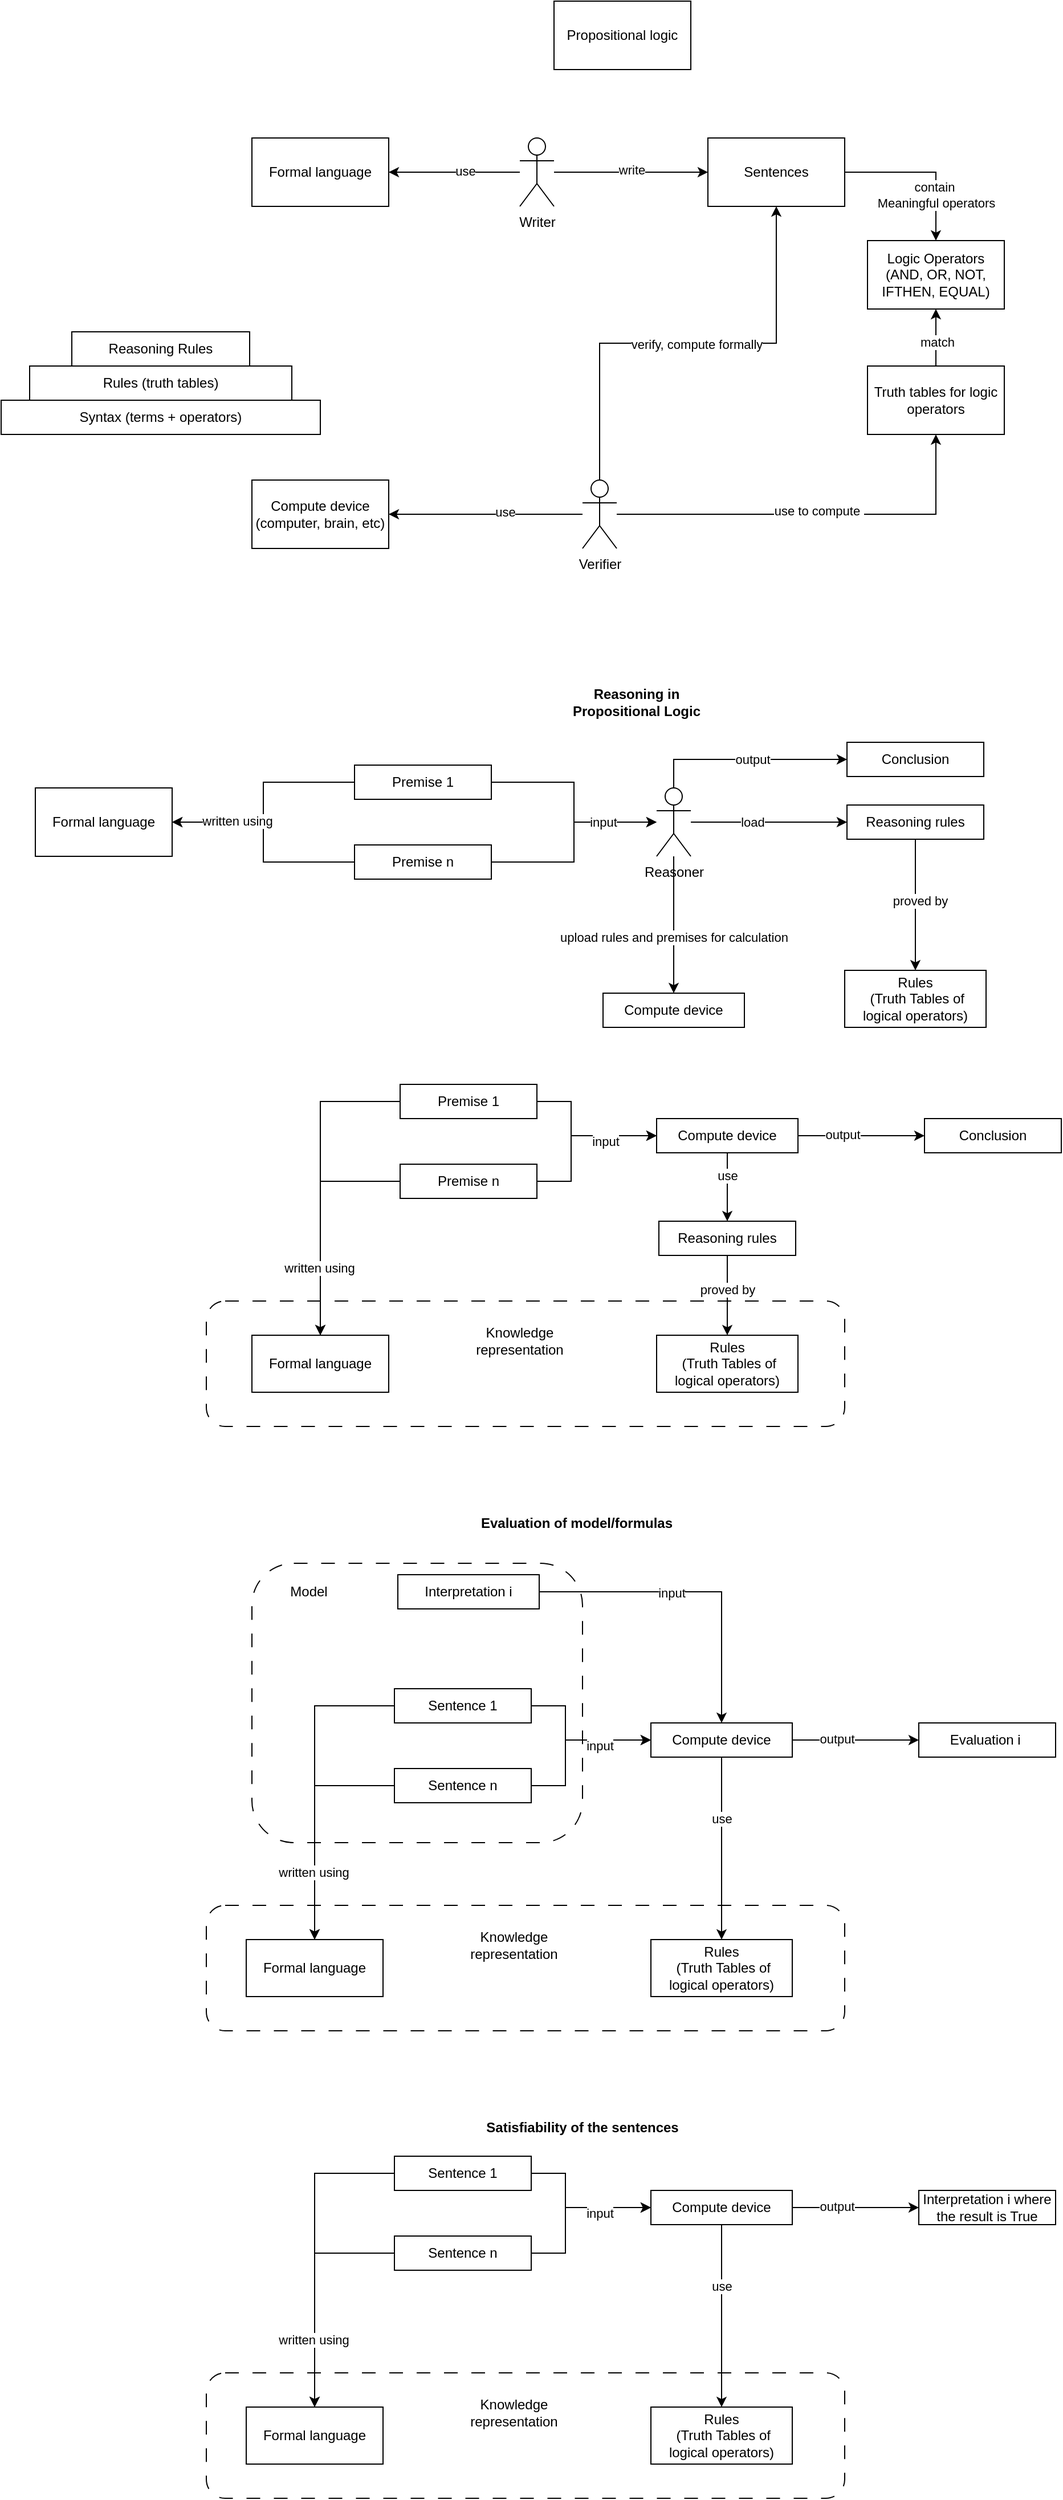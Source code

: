 <mxfile version="25.0.0">
  <diagram name="Page-1" id="LTAM06_SnJjzPH0YoZ9g">
    <mxGraphModel dx="2096" dy="942" grid="1" gridSize="10" guides="1" tooltips="1" connect="1" arrows="1" fold="1" page="1" pageScale="1" pageWidth="827" pageHeight="1169" math="0" shadow="0">
      <root>
        <mxCell id="0" />
        <mxCell id="1" parent="0" />
        <mxCell id="bEHOcinHx2GO_Jd9N_kA-4" style="edgeStyle=orthogonalEdgeStyle;rounded=0;orthogonalLoop=1;jettySize=auto;html=1;" parent="1" source="bEHOcinHx2GO_Jd9N_kA-1" target="bEHOcinHx2GO_Jd9N_kA-2" edge="1">
          <mxGeometry relative="1" as="geometry" />
        </mxCell>
        <mxCell id="bEHOcinHx2GO_Jd9N_kA-5" value="use" style="edgeLabel;html=1;align=center;verticalAlign=middle;resizable=0;points=[];" parent="bEHOcinHx2GO_Jd9N_kA-4" vertex="1" connectable="0">
          <mxGeometry x="-0.162" y="-1" relative="1" as="geometry">
            <mxPoint as="offset" />
          </mxGeometry>
        </mxCell>
        <mxCell id="bEHOcinHx2GO_Jd9N_kA-6" style="edgeStyle=orthogonalEdgeStyle;rounded=0;orthogonalLoop=1;jettySize=auto;html=1;" parent="1" source="bEHOcinHx2GO_Jd9N_kA-1" target="bEHOcinHx2GO_Jd9N_kA-3" edge="1">
          <mxGeometry relative="1" as="geometry">
            <mxPoint x="455" y="200" as="targetPoint" />
          </mxGeometry>
        </mxCell>
        <mxCell id="bEHOcinHx2GO_Jd9N_kA-7" value="write" style="edgeLabel;html=1;align=center;verticalAlign=middle;resizable=0;points=[];" parent="bEHOcinHx2GO_Jd9N_kA-6" vertex="1" connectable="0">
          <mxGeometry y="2" relative="1" as="geometry">
            <mxPoint as="offset" />
          </mxGeometry>
        </mxCell>
        <mxCell id="bEHOcinHx2GO_Jd9N_kA-1" value="Writer" style="shape=umlActor;verticalLabelPosition=bottom;verticalAlign=top;html=1;outlineConnect=0;" parent="1" vertex="1">
          <mxGeometry x="275" y="170" width="30" height="60" as="geometry" />
        </mxCell>
        <mxCell id="bEHOcinHx2GO_Jd9N_kA-2" value="Formal language" style="rounded=0;whiteSpace=wrap;html=1;" parent="1" vertex="1">
          <mxGeometry x="40" y="170" width="120" height="60" as="geometry" />
        </mxCell>
        <mxCell id="PPRwT2o1y2Lo-lwHDNqp-7" style="edgeStyle=orthogonalEdgeStyle;rounded=0;orthogonalLoop=1;jettySize=auto;html=1;" edge="1" parent="1" source="bEHOcinHx2GO_Jd9N_kA-3" target="PPRwT2o1y2Lo-lwHDNqp-6">
          <mxGeometry relative="1" as="geometry" />
        </mxCell>
        <mxCell id="PPRwT2o1y2Lo-lwHDNqp-8" value="contain&amp;nbsp;&lt;div&gt;Meaningful operators&lt;/div&gt;" style="edgeLabel;html=1;align=center;verticalAlign=middle;resizable=0;points=[];" vertex="1" connectable="0" parent="PPRwT2o1y2Lo-lwHDNqp-7">
          <mxGeometry x="-0.043" y="-1" relative="1" as="geometry">
            <mxPoint x="13" y="19" as="offset" />
          </mxGeometry>
        </mxCell>
        <mxCell id="bEHOcinHx2GO_Jd9N_kA-3" value="Sentences" style="rounded=0;whiteSpace=wrap;html=1;" parent="1" vertex="1">
          <mxGeometry x="440" y="170" width="120" height="60" as="geometry" />
        </mxCell>
        <mxCell id="bEHOcinHx2GO_Jd9N_kA-8" value="Propositional logic" style="rounded=0;whiteSpace=wrap;html=1;" parent="1" vertex="1">
          <mxGeometry x="305" y="50" width="120" height="60" as="geometry" />
        </mxCell>
        <mxCell id="bEHOcinHx2GO_Jd9N_kA-9" value="Compute device (computer, brain, etc)" style="rounded=0;whiteSpace=wrap;html=1;" parent="1" vertex="1">
          <mxGeometry x="40" y="470" width="120" height="60" as="geometry" />
        </mxCell>
        <mxCell id="bEHOcinHx2GO_Jd9N_kA-16" style="edgeStyle=orthogonalEdgeStyle;rounded=0;orthogonalLoop=1;jettySize=auto;html=1;" parent="1" source="bEHOcinHx2GO_Jd9N_kA-13" target="bEHOcinHx2GO_Jd9N_kA-9" edge="1">
          <mxGeometry relative="1" as="geometry" />
        </mxCell>
        <mxCell id="bEHOcinHx2GO_Jd9N_kA-17" value="use" style="edgeLabel;html=1;align=center;verticalAlign=middle;resizable=0;points=[];" parent="bEHOcinHx2GO_Jd9N_kA-16" vertex="1" connectable="0">
          <mxGeometry x="-0.2" y="-2" relative="1" as="geometry">
            <mxPoint as="offset" />
          </mxGeometry>
        </mxCell>
        <mxCell id="PPRwT2o1y2Lo-lwHDNqp-12" style="edgeStyle=orthogonalEdgeStyle;rounded=0;orthogonalLoop=1;jettySize=auto;html=1;entryX=0.5;entryY=1;entryDx=0;entryDy=0;" edge="1" parent="1" source="bEHOcinHx2GO_Jd9N_kA-13" target="PPRwT2o1y2Lo-lwHDNqp-9">
          <mxGeometry relative="1" as="geometry" />
        </mxCell>
        <mxCell id="PPRwT2o1y2Lo-lwHDNqp-13" value="use to compute&amp;nbsp;" style="edgeLabel;html=1;align=center;verticalAlign=middle;resizable=0;points=[];" vertex="1" connectable="0" parent="PPRwT2o1y2Lo-lwHDNqp-12">
          <mxGeometry x="0.011" y="3" relative="1" as="geometry">
            <mxPoint as="offset" />
          </mxGeometry>
        </mxCell>
        <mxCell id="PPRwT2o1y2Lo-lwHDNqp-14" style="edgeStyle=orthogonalEdgeStyle;rounded=0;orthogonalLoop=1;jettySize=auto;html=1;exitX=0.5;exitY=0;exitDx=0;exitDy=0;exitPerimeter=0;" edge="1" parent="1" source="bEHOcinHx2GO_Jd9N_kA-13" target="bEHOcinHx2GO_Jd9N_kA-3">
          <mxGeometry relative="1" as="geometry">
            <mxPoint x="330" y="440" as="sourcePoint" />
            <mxPoint x="470" y="170" as="targetPoint" />
          </mxGeometry>
        </mxCell>
        <mxCell id="PPRwT2o1y2Lo-lwHDNqp-15" value="verify, compute formally" style="edgeLabel;html=1;align=center;verticalAlign=middle;resizable=0;points=[];" vertex="1" connectable="0" parent="PPRwT2o1y2Lo-lwHDNqp-14">
          <mxGeometry x="0.038" y="-1" relative="1" as="geometry">
            <mxPoint as="offset" />
          </mxGeometry>
        </mxCell>
        <mxCell id="bEHOcinHx2GO_Jd9N_kA-13" value="Verifier" style="shape=umlActor;verticalLabelPosition=bottom;verticalAlign=top;html=1;outlineConnect=0;" parent="1" vertex="1">
          <mxGeometry x="330" y="470" width="30" height="60" as="geometry" />
        </mxCell>
        <mxCell id="PPRwT2o1y2Lo-lwHDNqp-6" value="Logic Operators (AND, OR, NOT, IFTHEN, EQUAL)" style="rounded=0;whiteSpace=wrap;html=1;" vertex="1" parent="1">
          <mxGeometry x="580" y="260" width="120" height="60" as="geometry" />
        </mxCell>
        <mxCell id="PPRwT2o1y2Lo-lwHDNqp-10" style="edgeStyle=orthogonalEdgeStyle;rounded=0;orthogonalLoop=1;jettySize=auto;html=1;entryX=0.5;entryY=1;entryDx=0;entryDy=0;" edge="1" parent="1" source="PPRwT2o1y2Lo-lwHDNqp-9" target="PPRwT2o1y2Lo-lwHDNqp-6">
          <mxGeometry relative="1" as="geometry" />
        </mxCell>
        <mxCell id="PPRwT2o1y2Lo-lwHDNqp-11" value="match" style="edgeLabel;html=1;align=center;verticalAlign=middle;resizable=0;points=[];" vertex="1" connectable="0" parent="PPRwT2o1y2Lo-lwHDNqp-10">
          <mxGeometry x="-0.16" y="-1" relative="1" as="geometry">
            <mxPoint as="offset" />
          </mxGeometry>
        </mxCell>
        <mxCell id="PPRwT2o1y2Lo-lwHDNqp-9" value="Truth tables for logic operators" style="rounded=0;whiteSpace=wrap;html=1;" vertex="1" parent="1">
          <mxGeometry x="580" y="370" width="120" height="60" as="geometry" />
        </mxCell>
        <mxCell id="PPRwT2o1y2Lo-lwHDNqp-46" style="edgeStyle=orthogonalEdgeStyle;rounded=0;orthogonalLoop=1;jettySize=auto;html=1;" edge="1" parent="1" source="PPRwT2o1y2Lo-lwHDNqp-16" target="PPRwT2o1y2Lo-lwHDNqp-45">
          <mxGeometry relative="1" as="geometry" />
        </mxCell>
        <mxCell id="PPRwT2o1y2Lo-lwHDNqp-16" value="Premise 1" style="rounded=0;whiteSpace=wrap;html=1;" vertex="1" parent="1">
          <mxGeometry x="130" y="720" width="120" height="30" as="geometry" />
        </mxCell>
        <mxCell id="PPRwT2o1y2Lo-lwHDNqp-47" style="edgeStyle=orthogonalEdgeStyle;rounded=0;orthogonalLoop=1;jettySize=auto;html=1;" edge="1" parent="1" source="PPRwT2o1y2Lo-lwHDNqp-17" target="PPRwT2o1y2Lo-lwHDNqp-45">
          <mxGeometry relative="1" as="geometry" />
        </mxCell>
        <mxCell id="PPRwT2o1y2Lo-lwHDNqp-48" value="written using" style="edgeLabel;html=1;align=center;verticalAlign=middle;resizable=0;points=[];" vertex="1" connectable="0" parent="PPRwT2o1y2Lo-lwHDNqp-47">
          <mxGeometry x="0.418" y="-1" relative="1" as="geometry">
            <mxPoint as="offset" />
          </mxGeometry>
        </mxCell>
        <mxCell id="PPRwT2o1y2Lo-lwHDNqp-17" value="Premise n" style="rounded=0;whiteSpace=wrap;html=1;" vertex="1" parent="1">
          <mxGeometry x="130" y="790" width="120" height="30" as="geometry" />
        </mxCell>
        <mxCell id="PPRwT2o1y2Lo-lwHDNqp-18" value="Conclusion" style="rounded=0;whiteSpace=wrap;html=1;" vertex="1" parent="1">
          <mxGeometry x="562" y="700" width="120" height="30" as="geometry" />
        </mxCell>
        <mxCell id="PPRwT2o1y2Lo-lwHDNqp-21" value="Reasoning in Propositional Logic" style="text;html=1;align=center;verticalAlign=middle;whiteSpace=wrap;rounded=0;fontStyle=1" vertex="1" parent="1">
          <mxGeometry x="305" y="650" width="145" height="30" as="geometry" />
        </mxCell>
        <mxCell id="PPRwT2o1y2Lo-lwHDNqp-22" value="Syntax (terms + operators)" style="rounded=0;whiteSpace=wrap;html=1;" vertex="1" parent="1">
          <mxGeometry x="-180" y="400" width="280" height="30" as="geometry" />
        </mxCell>
        <mxCell id="PPRwT2o1y2Lo-lwHDNqp-23" value="Rules (truth tables)" style="rounded=0;whiteSpace=wrap;html=1;" vertex="1" parent="1">
          <mxGeometry x="-155" y="370" width="230" height="30" as="geometry" />
        </mxCell>
        <mxCell id="PPRwT2o1y2Lo-lwHDNqp-24" value="Reasoning Rules" style="rounded=0;whiteSpace=wrap;html=1;" vertex="1" parent="1">
          <mxGeometry x="-118" y="340" width="156" height="30" as="geometry" />
        </mxCell>
        <mxCell id="PPRwT2o1y2Lo-lwHDNqp-38" style="edgeStyle=orthogonalEdgeStyle;rounded=0;orthogonalLoop=1;jettySize=auto;html=1;" edge="1" parent="1" source="PPRwT2o1y2Lo-lwHDNqp-26" target="PPRwT2o1y2Lo-lwHDNqp-35">
          <mxGeometry relative="1" as="geometry" />
        </mxCell>
        <mxCell id="PPRwT2o1y2Lo-lwHDNqp-39" value="proved by" style="edgeLabel;html=1;align=center;verticalAlign=middle;resizable=0;points=[];" vertex="1" connectable="0" parent="PPRwT2o1y2Lo-lwHDNqp-38">
          <mxGeometry x="-0.067" y="4" relative="1" as="geometry">
            <mxPoint as="offset" />
          </mxGeometry>
        </mxCell>
        <mxCell id="PPRwT2o1y2Lo-lwHDNqp-26" value="Reasoning rules" style="rounded=0;whiteSpace=wrap;html=1;" vertex="1" parent="1">
          <mxGeometry x="562" y="755" width="120" height="30" as="geometry" />
        </mxCell>
        <mxCell id="PPRwT2o1y2Lo-lwHDNqp-30" style="edgeStyle=orthogonalEdgeStyle;rounded=0;orthogonalLoop=1;jettySize=auto;html=1;entryX=1;entryY=0.5;entryDx=0;entryDy=0;endArrow=none;endFill=0;startArrow=classic;startFill=1;" edge="1" parent="1" source="PPRwT2o1y2Lo-lwHDNqp-27" target="PPRwT2o1y2Lo-lwHDNqp-17">
          <mxGeometry relative="1" as="geometry" />
        </mxCell>
        <mxCell id="PPRwT2o1y2Lo-lwHDNqp-31" style="edgeStyle=orthogonalEdgeStyle;rounded=0;orthogonalLoop=1;jettySize=auto;html=1;entryX=1;entryY=0.5;entryDx=0;entryDy=0;startArrow=classic;startFill=1;endArrow=none;endFill=0;" edge="1" parent="1" source="PPRwT2o1y2Lo-lwHDNqp-27" target="PPRwT2o1y2Lo-lwHDNqp-16">
          <mxGeometry relative="1" as="geometry" />
        </mxCell>
        <mxCell id="PPRwT2o1y2Lo-lwHDNqp-32" value="input" style="edgeLabel;html=1;align=center;verticalAlign=middle;resizable=0;points=[];" vertex="1" connectable="0" parent="PPRwT2o1y2Lo-lwHDNqp-31">
          <mxGeometry x="-0.322" y="2" relative="1" as="geometry">
            <mxPoint x="14" y="-2" as="offset" />
          </mxGeometry>
        </mxCell>
        <mxCell id="PPRwT2o1y2Lo-lwHDNqp-33" style="edgeStyle=orthogonalEdgeStyle;rounded=0;orthogonalLoop=1;jettySize=auto;html=1;entryX=0;entryY=0.5;entryDx=0;entryDy=0;" edge="1" parent="1" source="PPRwT2o1y2Lo-lwHDNqp-27" target="PPRwT2o1y2Lo-lwHDNqp-26">
          <mxGeometry relative="1" as="geometry" />
        </mxCell>
        <mxCell id="PPRwT2o1y2Lo-lwHDNqp-34" value="load" style="edgeLabel;html=1;align=center;verticalAlign=middle;resizable=0;points=[];" vertex="1" connectable="0" parent="PPRwT2o1y2Lo-lwHDNqp-33">
          <mxGeometry x="-0.273" y="-2" relative="1" as="geometry">
            <mxPoint x="4" y="-2" as="offset" />
          </mxGeometry>
        </mxCell>
        <mxCell id="PPRwT2o1y2Lo-lwHDNqp-40" style="edgeStyle=orthogonalEdgeStyle;rounded=0;orthogonalLoop=1;jettySize=auto;html=1;entryX=0;entryY=0.5;entryDx=0;entryDy=0;exitX=0.5;exitY=0;exitDx=0;exitDy=0;exitPerimeter=0;" edge="1" parent="1" source="PPRwT2o1y2Lo-lwHDNqp-27" target="PPRwT2o1y2Lo-lwHDNqp-18">
          <mxGeometry relative="1" as="geometry" />
        </mxCell>
        <mxCell id="PPRwT2o1y2Lo-lwHDNqp-41" value="output" style="edgeLabel;html=1;align=center;verticalAlign=middle;resizable=0;points=[];" vertex="1" connectable="0" parent="PPRwT2o1y2Lo-lwHDNqp-40">
          <mxGeometry x="-0.19" y="4" relative="1" as="geometry">
            <mxPoint x="22" y="4" as="offset" />
          </mxGeometry>
        </mxCell>
        <mxCell id="PPRwT2o1y2Lo-lwHDNqp-43" style="edgeStyle=orthogonalEdgeStyle;rounded=0;orthogonalLoop=1;jettySize=auto;html=1;" edge="1" parent="1" source="PPRwT2o1y2Lo-lwHDNqp-27" target="PPRwT2o1y2Lo-lwHDNqp-42">
          <mxGeometry relative="1" as="geometry" />
        </mxCell>
        <mxCell id="PPRwT2o1y2Lo-lwHDNqp-44" value="upload rules and premises for calculation" style="edgeLabel;html=1;align=center;verticalAlign=middle;resizable=0;points=[];" vertex="1" connectable="0" parent="PPRwT2o1y2Lo-lwHDNqp-43">
          <mxGeometry x="0.171" relative="1" as="geometry">
            <mxPoint as="offset" />
          </mxGeometry>
        </mxCell>
        <mxCell id="PPRwT2o1y2Lo-lwHDNqp-27" value="Reasoner" style="shape=umlActor;verticalLabelPosition=bottom;verticalAlign=top;html=1;outlineConnect=0;" vertex="1" parent="1">
          <mxGeometry x="395" y="740" width="30" height="60" as="geometry" />
        </mxCell>
        <mxCell id="PPRwT2o1y2Lo-lwHDNqp-35" value="Rules&lt;div&gt;&amp;nbsp;(Truth Tables of logical operators)&lt;/div&gt;" style="rounded=0;whiteSpace=wrap;html=1;" vertex="1" parent="1">
          <mxGeometry x="560" y="900" width="124" height="50" as="geometry" />
        </mxCell>
        <mxCell id="PPRwT2o1y2Lo-lwHDNqp-42" value="Compute device" style="rounded=0;whiteSpace=wrap;html=1;" vertex="1" parent="1">
          <mxGeometry x="348" y="920" width="124" height="30" as="geometry" />
        </mxCell>
        <mxCell id="PPRwT2o1y2Lo-lwHDNqp-45" value="Formal language" style="rounded=0;whiteSpace=wrap;html=1;" vertex="1" parent="1">
          <mxGeometry x="-150" y="740" width="120" height="60" as="geometry" />
        </mxCell>
        <mxCell id="PPRwT2o1y2Lo-lwHDNqp-51" style="edgeStyle=orthogonalEdgeStyle;rounded=0;orthogonalLoop=1;jettySize=auto;html=1;" edge="1" parent="1" source="PPRwT2o1y2Lo-lwHDNqp-52" target="PPRwT2o1y2Lo-lwHDNqp-57">
          <mxGeometry relative="1" as="geometry" />
        </mxCell>
        <mxCell id="PPRwT2o1y2Lo-lwHDNqp-59" style="edgeStyle=orthogonalEdgeStyle;rounded=0;orthogonalLoop=1;jettySize=auto;html=1;" edge="1" parent="1" source="PPRwT2o1y2Lo-lwHDNqp-52" target="PPRwT2o1y2Lo-lwHDNqp-58">
          <mxGeometry relative="1" as="geometry">
            <Array as="points">
              <mxPoint x="320" y="1015" />
              <mxPoint x="320" y="1045" />
            </Array>
          </mxGeometry>
        </mxCell>
        <mxCell id="PPRwT2o1y2Lo-lwHDNqp-52" value="Premise 1" style="rounded=0;whiteSpace=wrap;html=1;" vertex="1" parent="1">
          <mxGeometry x="170" y="1000" width="120" height="30" as="geometry" />
        </mxCell>
        <mxCell id="PPRwT2o1y2Lo-lwHDNqp-53" style="edgeStyle=orthogonalEdgeStyle;rounded=0;orthogonalLoop=1;jettySize=auto;html=1;" edge="1" parent="1" source="PPRwT2o1y2Lo-lwHDNqp-55" target="PPRwT2o1y2Lo-lwHDNqp-57">
          <mxGeometry relative="1" as="geometry" />
        </mxCell>
        <mxCell id="PPRwT2o1y2Lo-lwHDNqp-54" value="written using" style="edgeLabel;html=1;align=center;verticalAlign=middle;resizable=0;points=[];" vertex="1" connectable="0" parent="PPRwT2o1y2Lo-lwHDNqp-53">
          <mxGeometry x="0.418" y="-1" relative="1" as="geometry">
            <mxPoint as="offset" />
          </mxGeometry>
        </mxCell>
        <mxCell id="PPRwT2o1y2Lo-lwHDNqp-60" value="input" style="edgeStyle=orthogonalEdgeStyle;rounded=0;orthogonalLoop=1;jettySize=auto;html=1;entryX=0;entryY=0.5;entryDx=0;entryDy=0;" edge="1" parent="1" source="PPRwT2o1y2Lo-lwHDNqp-55" target="PPRwT2o1y2Lo-lwHDNqp-58">
          <mxGeometry x="0.379" y="-5" relative="1" as="geometry">
            <Array as="points">
              <mxPoint x="320" y="1085" />
              <mxPoint x="320" y="1045" />
            </Array>
            <mxPoint as="offset" />
          </mxGeometry>
        </mxCell>
        <mxCell id="PPRwT2o1y2Lo-lwHDNqp-55" value="Premise n" style="rounded=0;whiteSpace=wrap;html=1;" vertex="1" parent="1">
          <mxGeometry x="170" y="1070" width="120" height="30" as="geometry" />
        </mxCell>
        <mxCell id="PPRwT2o1y2Lo-lwHDNqp-57" value="Formal language" style="rounded=0;whiteSpace=wrap;html=1;" vertex="1" parent="1">
          <mxGeometry x="40" y="1220" width="120" height="50" as="geometry" />
        </mxCell>
        <mxCell id="PPRwT2o1y2Lo-lwHDNqp-62" style="edgeStyle=orthogonalEdgeStyle;rounded=0;orthogonalLoop=1;jettySize=auto;html=1;" edge="1" parent="1" source="PPRwT2o1y2Lo-lwHDNqp-58" target="PPRwT2o1y2Lo-lwHDNqp-61">
          <mxGeometry relative="1" as="geometry" />
        </mxCell>
        <mxCell id="PPRwT2o1y2Lo-lwHDNqp-63" value="output" style="edgeLabel;html=1;align=center;verticalAlign=middle;resizable=0;points=[];" vertex="1" connectable="0" parent="PPRwT2o1y2Lo-lwHDNqp-62">
          <mxGeometry x="-0.297" y="1" relative="1" as="geometry">
            <mxPoint as="offset" />
          </mxGeometry>
        </mxCell>
        <mxCell id="PPRwT2o1y2Lo-lwHDNqp-65" style="edgeStyle=orthogonalEdgeStyle;rounded=0;orthogonalLoop=1;jettySize=auto;html=1;" edge="1" parent="1" source="PPRwT2o1y2Lo-lwHDNqp-58" target="PPRwT2o1y2Lo-lwHDNqp-64">
          <mxGeometry relative="1" as="geometry" />
        </mxCell>
        <mxCell id="PPRwT2o1y2Lo-lwHDNqp-66" value="use" style="edgeLabel;html=1;align=center;verticalAlign=middle;resizable=0;points=[];" vertex="1" connectable="0" parent="PPRwT2o1y2Lo-lwHDNqp-65">
          <mxGeometry x="-0.333" relative="1" as="geometry">
            <mxPoint as="offset" />
          </mxGeometry>
        </mxCell>
        <mxCell id="PPRwT2o1y2Lo-lwHDNqp-58" value="Compute device" style="rounded=0;whiteSpace=wrap;html=1;" vertex="1" parent="1">
          <mxGeometry x="395" y="1030" width="124" height="30" as="geometry" />
        </mxCell>
        <mxCell id="PPRwT2o1y2Lo-lwHDNqp-61" value="Conclusion" style="rounded=0;whiteSpace=wrap;html=1;" vertex="1" parent="1">
          <mxGeometry x="630" y="1030" width="120" height="30" as="geometry" />
        </mxCell>
        <mxCell id="PPRwT2o1y2Lo-lwHDNqp-68" style="edgeStyle=orthogonalEdgeStyle;rounded=0;orthogonalLoop=1;jettySize=auto;html=1;" edge="1" parent="1" source="PPRwT2o1y2Lo-lwHDNqp-64" target="PPRwT2o1y2Lo-lwHDNqp-67">
          <mxGeometry relative="1" as="geometry" />
        </mxCell>
        <mxCell id="PPRwT2o1y2Lo-lwHDNqp-69" value="proved by" style="edgeLabel;html=1;align=center;verticalAlign=middle;resizable=0;points=[];" vertex="1" connectable="0" parent="PPRwT2o1y2Lo-lwHDNqp-68">
          <mxGeometry x="0.143" y="1" relative="1" as="geometry">
            <mxPoint x="-1" y="-10" as="offset" />
          </mxGeometry>
        </mxCell>
        <mxCell id="PPRwT2o1y2Lo-lwHDNqp-64" value="Reasoning rules" style="rounded=0;whiteSpace=wrap;html=1;" vertex="1" parent="1">
          <mxGeometry x="397" y="1120" width="120" height="30" as="geometry" />
        </mxCell>
        <mxCell id="PPRwT2o1y2Lo-lwHDNqp-67" value="Rules&lt;div&gt;&amp;nbsp;(Truth Tables of logical operators)&lt;/div&gt;" style="rounded=0;whiteSpace=wrap;html=1;" vertex="1" parent="1">
          <mxGeometry x="395" y="1220" width="124" height="50" as="geometry" />
        </mxCell>
        <mxCell id="PPRwT2o1y2Lo-lwHDNqp-70" value="" style="rounded=1;whiteSpace=wrap;html=1;fillColor=none;dashed=1;dashPattern=12 12;" vertex="1" parent="1">
          <mxGeometry y="1190" width="560" height="110" as="geometry" />
        </mxCell>
        <mxCell id="PPRwT2o1y2Lo-lwHDNqp-71" value="Knowledge representation" style="text;html=1;align=center;verticalAlign=middle;whiteSpace=wrap;rounded=0;" vertex="1" parent="1">
          <mxGeometry x="245" y="1210" width="60" height="30" as="geometry" />
        </mxCell>
        <mxCell id="PPRwT2o1y2Lo-lwHDNqp-72" style="edgeStyle=orthogonalEdgeStyle;rounded=0;orthogonalLoop=1;jettySize=auto;html=1;" edge="1" parent="1" source="PPRwT2o1y2Lo-lwHDNqp-74" target="PPRwT2o1y2Lo-lwHDNqp-79">
          <mxGeometry relative="1" as="geometry" />
        </mxCell>
        <mxCell id="PPRwT2o1y2Lo-lwHDNqp-73" style="edgeStyle=orthogonalEdgeStyle;rounded=0;orthogonalLoop=1;jettySize=auto;html=1;" edge="1" parent="1" source="PPRwT2o1y2Lo-lwHDNqp-74" target="PPRwT2o1y2Lo-lwHDNqp-84">
          <mxGeometry relative="1" as="geometry">
            <Array as="points">
              <mxPoint x="315" y="1545" />
              <mxPoint x="315" y="1575" />
            </Array>
          </mxGeometry>
        </mxCell>
        <mxCell id="PPRwT2o1y2Lo-lwHDNqp-74" value="Sentence 1" style="rounded=0;whiteSpace=wrap;html=1;" vertex="1" parent="1">
          <mxGeometry x="165" y="1530" width="120" height="30" as="geometry" />
        </mxCell>
        <mxCell id="PPRwT2o1y2Lo-lwHDNqp-75" style="edgeStyle=orthogonalEdgeStyle;rounded=0;orthogonalLoop=1;jettySize=auto;html=1;" edge="1" parent="1" source="PPRwT2o1y2Lo-lwHDNqp-78" target="PPRwT2o1y2Lo-lwHDNqp-79">
          <mxGeometry relative="1" as="geometry" />
        </mxCell>
        <mxCell id="PPRwT2o1y2Lo-lwHDNqp-76" value="written using" style="edgeLabel;html=1;align=center;verticalAlign=middle;resizable=0;points=[];" vertex="1" connectable="0" parent="PPRwT2o1y2Lo-lwHDNqp-75">
          <mxGeometry x="0.418" y="-1" relative="1" as="geometry">
            <mxPoint as="offset" />
          </mxGeometry>
        </mxCell>
        <mxCell id="PPRwT2o1y2Lo-lwHDNqp-77" value="input" style="edgeStyle=orthogonalEdgeStyle;rounded=0;orthogonalLoop=1;jettySize=auto;html=1;entryX=0;entryY=0.5;entryDx=0;entryDy=0;" edge="1" parent="1" source="PPRwT2o1y2Lo-lwHDNqp-78" target="PPRwT2o1y2Lo-lwHDNqp-84">
          <mxGeometry x="0.379" y="-5" relative="1" as="geometry">
            <Array as="points">
              <mxPoint x="315" y="1615" />
              <mxPoint x="315" y="1575" />
            </Array>
            <mxPoint as="offset" />
          </mxGeometry>
        </mxCell>
        <mxCell id="PPRwT2o1y2Lo-lwHDNqp-78" value="Sentence n" style="rounded=0;whiteSpace=wrap;html=1;" vertex="1" parent="1">
          <mxGeometry x="165" y="1600" width="120" height="30" as="geometry" />
        </mxCell>
        <mxCell id="PPRwT2o1y2Lo-lwHDNqp-79" value="Formal language" style="rounded=0;whiteSpace=wrap;html=1;" vertex="1" parent="1">
          <mxGeometry x="35" y="1750" width="120" height="50" as="geometry" />
        </mxCell>
        <mxCell id="PPRwT2o1y2Lo-lwHDNqp-80" style="edgeStyle=orthogonalEdgeStyle;rounded=0;orthogonalLoop=1;jettySize=auto;html=1;" edge="1" parent="1" source="PPRwT2o1y2Lo-lwHDNqp-84" target="PPRwT2o1y2Lo-lwHDNqp-85">
          <mxGeometry relative="1" as="geometry" />
        </mxCell>
        <mxCell id="PPRwT2o1y2Lo-lwHDNqp-81" value="output" style="edgeLabel;html=1;align=center;verticalAlign=middle;resizable=0;points=[];" vertex="1" connectable="0" parent="PPRwT2o1y2Lo-lwHDNqp-80">
          <mxGeometry x="-0.297" y="1" relative="1" as="geometry">
            <mxPoint as="offset" />
          </mxGeometry>
        </mxCell>
        <mxCell id="PPRwT2o1y2Lo-lwHDNqp-82" style="edgeStyle=orthogonalEdgeStyle;rounded=0;orthogonalLoop=1;jettySize=auto;html=1;" edge="1" parent="1" source="PPRwT2o1y2Lo-lwHDNqp-84" target="PPRwT2o1y2Lo-lwHDNqp-89">
          <mxGeometry relative="1" as="geometry">
            <mxPoint x="445" y="1670" as="targetPoint" />
          </mxGeometry>
        </mxCell>
        <mxCell id="PPRwT2o1y2Lo-lwHDNqp-83" value="use" style="edgeLabel;html=1;align=center;verticalAlign=middle;resizable=0;points=[];" vertex="1" connectable="0" parent="PPRwT2o1y2Lo-lwHDNqp-82">
          <mxGeometry x="-0.333" relative="1" as="geometry">
            <mxPoint as="offset" />
          </mxGeometry>
        </mxCell>
        <mxCell id="PPRwT2o1y2Lo-lwHDNqp-84" value="Compute device" style="rounded=0;whiteSpace=wrap;html=1;" vertex="1" parent="1">
          <mxGeometry x="390" y="1560" width="124" height="30" as="geometry" />
        </mxCell>
        <mxCell id="PPRwT2o1y2Lo-lwHDNqp-85" value="Evaluation i&amp;nbsp;" style="rounded=0;whiteSpace=wrap;html=1;" vertex="1" parent="1">
          <mxGeometry x="625" y="1560" width="120" height="30" as="geometry" />
        </mxCell>
        <mxCell id="PPRwT2o1y2Lo-lwHDNqp-89" value="Rules&lt;div&gt;&amp;nbsp;(Truth Tables of logical operators)&lt;/div&gt;" style="rounded=0;whiteSpace=wrap;html=1;" vertex="1" parent="1">
          <mxGeometry x="390" y="1750" width="124" height="50" as="geometry" />
        </mxCell>
        <mxCell id="PPRwT2o1y2Lo-lwHDNqp-90" value="" style="rounded=1;whiteSpace=wrap;html=1;fillColor=none;dashed=1;dashPattern=12 12;" vertex="1" parent="1">
          <mxGeometry y="1720" width="560" height="110" as="geometry" />
        </mxCell>
        <mxCell id="PPRwT2o1y2Lo-lwHDNqp-91" value="Knowledge representation" style="text;html=1;align=center;verticalAlign=middle;whiteSpace=wrap;rounded=0;" vertex="1" parent="1">
          <mxGeometry x="240" y="1740" width="60" height="30" as="geometry" />
        </mxCell>
        <mxCell id="PPRwT2o1y2Lo-lwHDNqp-93" style="edgeStyle=orthogonalEdgeStyle;rounded=0;orthogonalLoop=1;jettySize=auto;html=1;" edge="1" parent="1" source="PPRwT2o1y2Lo-lwHDNqp-92" target="PPRwT2o1y2Lo-lwHDNqp-84">
          <mxGeometry relative="1" as="geometry" />
        </mxCell>
        <mxCell id="PPRwT2o1y2Lo-lwHDNqp-94" value="input" style="edgeLabel;html=1;align=center;verticalAlign=middle;resizable=0;points=[];" vertex="1" connectable="0" parent="PPRwT2o1y2Lo-lwHDNqp-93">
          <mxGeometry x="-0.156" y="-1" relative="1" as="geometry">
            <mxPoint as="offset" />
          </mxGeometry>
        </mxCell>
        <mxCell id="PPRwT2o1y2Lo-lwHDNqp-92" value="Interpretation i" style="rounded=0;whiteSpace=wrap;html=1;" vertex="1" parent="1">
          <mxGeometry x="168" y="1430" width="124" height="30" as="geometry" />
        </mxCell>
        <mxCell id="PPRwT2o1y2Lo-lwHDNqp-95" value="Evaluation of model/formulas" style="text;html=1;align=center;verticalAlign=middle;whiteSpace=wrap;rounded=0;fontStyle=1" vertex="1" parent="1">
          <mxGeometry x="225" y="1370" width="200" height="30" as="geometry" />
        </mxCell>
        <mxCell id="PPRwT2o1y2Lo-lwHDNqp-96" value="" style="rounded=1;whiteSpace=wrap;html=1;fillColor=none;dashed=1;dashPattern=12 12;" vertex="1" parent="1">
          <mxGeometry x="40" y="1420" width="290" height="245" as="geometry" />
        </mxCell>
        <mxCell id="PPRwT2o1y2Lo-lwHDNqp-97" value="Model" style="text;html=1;align=center;verticalAlign=middle;whiteSpace=wrap;rounded=0;" vertex="1" parent="1">
          <mxGeometry x="60" y="1430" width="60" height="30" as="geometry" />
        </mxCell>
        <mxCell id="PPRwT2o1y2Lo-lwHDNqp-98" style="edgeStyle=orthogonalEdgeStyle;rounded=0;orthogonalLoop=1;jettySize=auto;html=1;" edge="1" parent="1" source="PPRwT2o1y2Lo-lwHDNqp-100" target="PPRwT2o1y2Lo-lwHDNqp-105">
          <mxGeometry relative="1" as="geometry" />
        </mxCell>
        <mxCell id="PPRwT2o1y2Lo-lwHDNqp-99" style="edgeStyle=orthogonalEdgeStyle;rounded=0;orthogonalLoop=1;jettySize=auto;html=1;" edge="1" parent="1" source="PPRwT2o1y2Lo-lwHDNqp-100" target="PPRwT2o1y2Lo-lwHDNqp-110">
          <mxGeometry relative="1" as="geometry">
            <Array as="points">
              <mxPoint x="315" y="1955" />
              <mxPoint x="315" y="1985" />
            </Array>
          </mxGeometry>
        </mxCell>
        <mxCell id="PPRwT2o1y2Lo-lwHDNqp-100" value="Sentence 1" style="rounded=0;whiteSpace=wrap;html=1;" vertex="1" parent="1">
          <mxGeometry x="165" y="1940" width="120" height="30" as="geometry" />
        </mxCell>
        <mxCell id="PPRwT2o1y2Lo-lwHDNqp-101" style="edgeStyle=orthogonalEdgeStyle;rounded=0;orthogonalLoop=1;jettySize=auto;html=1;" edge="1" parent="1" source="PPRwT2o1y2Lo-lwHDNqp-104" target="PPRwT2o1y2Lo-lwHDNqp-105">
          <mxGeometry relative="1" as="geometry" />
        </mxCell>
        <mxCell id="PPRwT2o1y2Lo-lwHDNqp-102" value="written using" style="edgeLabel;html=1;align=center;verticalAlign=middle;resizable=0;points=[];" vertex="1" connectable="0" parent="PPRwT2o1y2Lo-lwHDNqp-101">
          <mxGeometry x="0.418" y="-1" relative="1" as="geometry">
            <mxPoint as="offset" />
          </mxGeometry>
        </mxCell>
        <mxCell id="PPRwT2o1y2Lo-lwHDNqp-103" value="input" style="edgeStyle=orthogonalEdgeStyle;rounded=0;orthogonalLoop=1;jettySize=auto;html=1;entryX=0;entryY=0.5;entryDx=0;entryDy=0;" edge="1" parent="1" source="PPRwT2o1y2Lo-lwHDNqp-104" target="PPRwT2o1y2Lo-lwHDNqp-110">
          <mxGeometry x="0.379" y="-5" relative="1" as="geometry">
            <Array as="points">
              <mxPoint x="315" y="2025" />
              <mxPoint x="315" y="1985" />
            </Array>
            <mxPoint as="offset" />
          </mxGeometry>
        </mxCell>
        <mxCell id="PPRwT2o1y2Lo-lwHDNqp-104" value="Sentence n" style="rounded=0;whiteSpace=wrap;html=1;" vertex="1" parent="1">
          <mxGeometry x="165" y="2010" width="120" height="30" as="geometry" />
        </mxCell>
        <mxCell id="PPRwT2o1y2Lo-lwHDNqp-105" value="Formal language" style="rounded=0;whiteSpace=wrap;html=1;" vertex="1" parent="1">
          <mxGeometry x="35" y="2160" width="120" height="50" as="geometry" />
        </mxCell>
        <mxCell id="PPRwT2o1y2Lo-lwHDNqp-106" style="edgeStyle=orthogonalEdgeStyle;rounded=0;orthogonalLoop=1;jettySize=auto;html=1;" edge="1" parent="1" source="PPRwT2o1y2Lo-lwHDNqp-110" target="PPRwT2o1y2Lo-lwHDNqp-111">
          <mxGeometry relative="1" as="geometry" />
        </mxCell>
        <mxCell id="PPRwT2o1y2Lo-lwHDNqp-107" value="output" style="edgeLabel;html=1;align=center;verticalAlign=middle;resizable=0;points=[];" vertex="1" connectable="0" parent="PPRwT2o1y2Lo-lwHDNqp-106">
          <mxGeometry x="-0.297" y="1" relative="1" as="geometry">
            <mxPoint as="offset" />
          </mxGeometry>
        </mxCell>
        <mxCell id="PPRwT2o1y2Lo-lwHDNqp-108" style="edgeStyle=orthogonalEdgeStyle;rounded=0;orthogonalLoop=1;jettySize=auto;html=1;" edge="1" parent="1" source="PPRwT2o1y2Lo-lwHDNqp-110" target="PPRwT2o1y2Lo-lwHDNqp-112">
          <mxGeometry relative="1" as="geometry">
            <mxPoint x="445" y="2080" as="targetPoint" />
          </mxGeometry>
        </mxCell>
        <mxCell id="PPRwT2o1y2Lo-lwHDNqp-109" value="use" style="edgeLabel;html=1;align=center;verticalAlign=middle;resizable=0;points=[];" vertex="1" connectable="0" parent="PPRwT2o1y2Lo-lwHDNqp-108">
          <mxGeometry x="-0.333" relative="1" as="geometry">
            <mxPoint as="offset" />
          </mxGeometry>
        </mxCell>
        <mxCell id="PPRwT2o1y2Lo-lwHDNqp-110" value="Compute device" style="rounded=0;whiteSpace=wrap;html=1;" vertex="1" parent="1">
          <mxGeometry x="390" y="1970" width="124" height="30" as="geometry" />
        </mxCell>
        <mxCell id="PPRwT2o1y2Lo-lwHDNqp-111" value="Interpretation i where the result is True" style="rounded=0;whiteSpace=wrap;html=1;" vertex="1" parent="1">
          <mxGeometry x="625" y="1970" width="120" height="30" as="geometry" />
        </mxCell>
        <mxCell id="PPRwT2o1y2Lo-lwHDNqp-112" value="Rules&lt;div&gt;&amp;nbsp;(Truth Tables of logical operators)&lt;/div&gt;" style="rounded=0;whiteSpace=wrap;html=1;" vertex="1" parent="1">
          <mxGeometry x="390" y="2160" width="124" height="50" as="geometry" />
        </mxCell>
        <mxCell id="PPRwT2o1y2Lo-lwHDNqp-113" value="" style="rounded=1;whiteSpace=wrap;html=1;fillColor=none;dashed=1;dashPattern=12 12;" vertex="1" parent="1">
          <mxGeometry y="2130" width="560" height="110" as="geometry" />
        </mxCell>
        <mxCell id="PPRwT2o1y2Lo-lwHDNqp-114" value="Knowledge representation" style="text;html=1;align=center;verticalAlign=middle;whiteSpace=wrap;rounded=0;" vertex="1" parent="1">
          <mxGeometry x="240" y="2150" width="60" height="30" as="geometry" />
        </mxCell>
        <mxCell id="PPRwT2o1y2Lo-lwHDNqp-118" value="Satisfiability of the sentences" style="text;html=1;align=center;verticalAlign=middle;whiteSpace=wrap;rounded=0;fontStyle=1" vertex="1" parent="1">
          <mxGeometry x="230" y="1900" width="200" height="30" as="geometry" />
        </mxCell>
      </root>
    </mxGraphModel>
  </diagram>
</mxfile>
